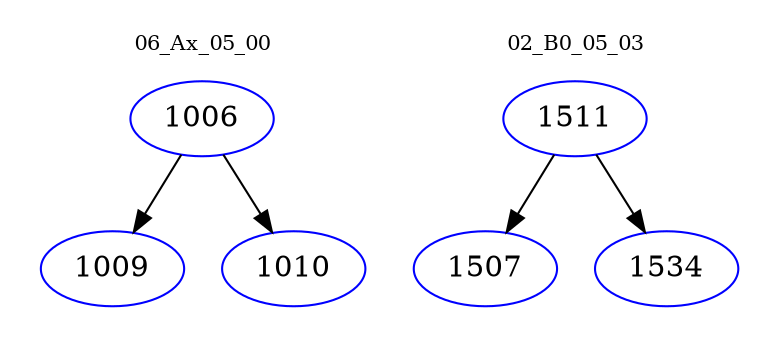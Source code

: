 digraph{
subgraph cluster_0 {
color = white
label = "06_Ax_05_00";
fontsize=10;
T0_1006 [label="1006", color="blue"]
T0_1006 -> T0_1009 [color="black"]
T0_1009 [label="1009", color="blue"]
T0_1006 -> T0_1010 [color="black"]
T0_1010 [label="1010", color="blue"]
}
subgraph cluster_1 {
color = white
label = "02_B0_05_03";
fontsize=10;
T1_1511 [label="1511", color="blue"]
T1_1511 -> T1_1507 [color="black"]
T1_1507 [label="1507", color="blue"]
T1_1511 -> T1_1534 [color="black"]
T1_1534 [label="1534", color="blue"]
}
}
